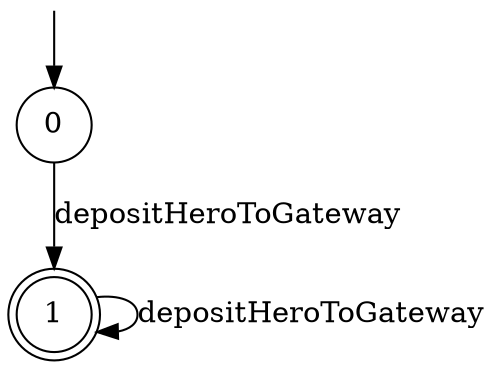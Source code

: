 digraph g {

	s0 [shape="circle" label="0"];
	s1 [shape="doublecircle" label="1"];
	s0 -> s1 [label="depositHeroToGateway"];
	s1 -> s1 [label="depositHeroToGateway"];

__start0 [label="" shape="none" width="0" height="0"];
__start0 -> s0;

}
